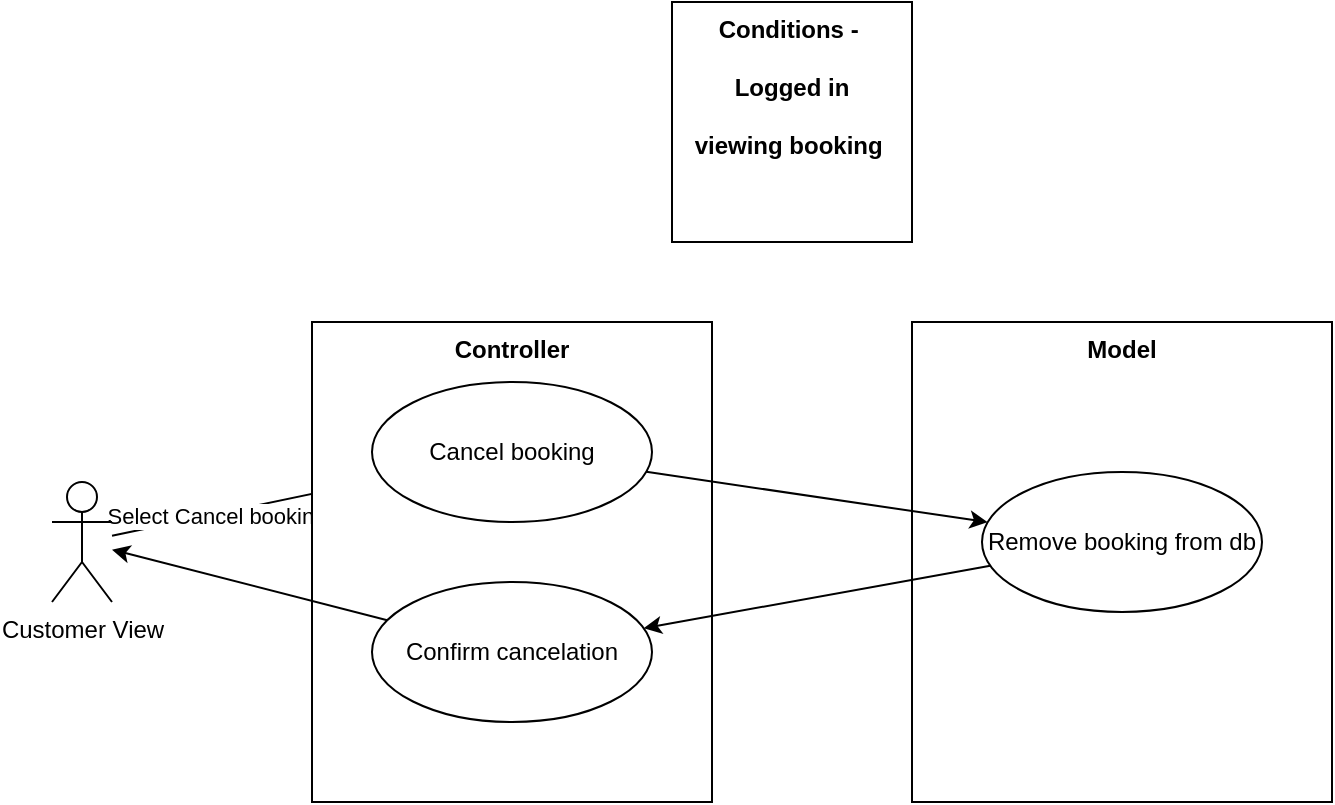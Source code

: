 <mxfile>
    <diagram id="KFu2Jjx0fvDgMEuhWSRL" name="Page-1">
        <mxGraphModel dx="816" dy="1410" grid="1" gridSize="10" guides="1" tooltips="1" connect="1" arrows="1" fold="1" page="1" pageScale="1" pageWidth="850" pageHeight="1100" math="0" shadow="0">
            <root>
                <mxCell id="0"/>
                <mxCell id="1" parent="0"/>
                <mxCell id="12" style="edgeStyle=none;html=1;" edge="1" parent="1" source="2" target="9">
                    <mxGeometry relative="1" as="geometry"/>
                </mxCell>
                <mxCell id="13" value="Select Cancel booking" style="edgeLabel;html=1;align=center;verticalAlign=middle;resizable=0;points=[];" vertex="1" connectable="0" parent="12">
                    <mxGeometry x="-0.237" y="-1" relative="1" as="geometry">
                        <mxPoint as="offset"/>
                    </mxGeometry>
                </mxCell>
                <mxCell id="2" value="Customer View" style="shape=umlActor;html=1;verticalLabelPosition=bottom;verticalAlign=top;align=center;" parent="1" vertex="1">
                    <mxGeometry x="90" y="430" width="30" height="60" as="geometry"/>
                </mxCell>
                <mxCell id="6" value="Controller" style="shape=rect;html=1;verticalAlign=top;fontStyle=1;whiteSpace=wrap;align=center;" parent="1" vertex="1">
                    <mxGeometry x="220" y="350" width="200" height="240" as="geometry"/>
                </mxCell>
                <mxCell id="7" value="Model" style="shape=rect;html=1;verticalAlign=top;fontStyle=1;whiteSpace=wrap;align=center;" parent="1" vertex="1">
                    <mxGeometry x="520" y="350" width="210" height="240" as="geometry"/>
                </mxCell>
                <mxCell id="14" style="edgeStyle=none;html=1;" edge="1" parent="1" source="9" target="10">
                    <mxGeometry relative="1" as="geometry"/>
                </mxCell>
                <mxCell id="9" value="Cancel booking" style="ellipse;whiteSpace=wrap;html=1;" parent="1" vertex="1">
                    <mxGeometry x="250" y="380" width="140" height="70" as="geometry"/>
                </mxCell>
                <mxCell id="15" style="edgeStyle=none;html=1;" edge="1" parent="1" source="10" target="16">
                    <mxGeometry relative="1" as="geometry">
                        <mxPoint x="310" y="630" as="targetPoint"/>
                    </mxGeometry>
                </mxCell>
                <mxCell id="10" value="Remove booking from db" style="ellipse;whiteSpace=wrap;html=1;" parent="1" vertex="1">
                    <mxGeometry x="555" y="425" width="140" height="70" as="geometry"/>
                </mxCell>
                <mxCell id="11" value="Conditions -&amp;nbsp;&lt;div&gt;&lt;br&gt;&lt;/div&gt;&lt;div&gt;Logged in&lt;/div&gt;&lt;div&gt;&lt;br&gt;&lt;/div&gt;&lt;div&gt;viewing booking&amp;nbsp;&lt;/div&gt;&lt;div&gt;&lt;br&gt;&lt;/div&gt;&lt;div&gt;&lt;br&gt;&lt;/div&gt;&lt;div&gt;&lt;br&gt;&lt;/div&gt;" style="shape=rect;html=1;verticalAlign=top;fontStyle=1;whiteSpace=wrap;align=center;" parent="1" vertex="1">
                    <mxGeometry x="400" y="190" width="120" height="120" as="geometry"/>
                </mxCell>
                <mxCell id="17" style="edgeStyle=none;html=1;" edge="1" parent="1" source="16" target="2">
                    <mxGeometry relative="1" as="geometry"/>
                </mxCell>
                <mxCell id="16" value="Confirm cancelation" style="ellipse;whiteSpace=wrap;html=1;" vertex="1" parent="1">
                    <mxGeometry x="250" y="480" width="140" height="70" as="geometry"/>
                </mxCell>
            </root>
        </mxGraphModel>
    </diagram>
</mxfile>